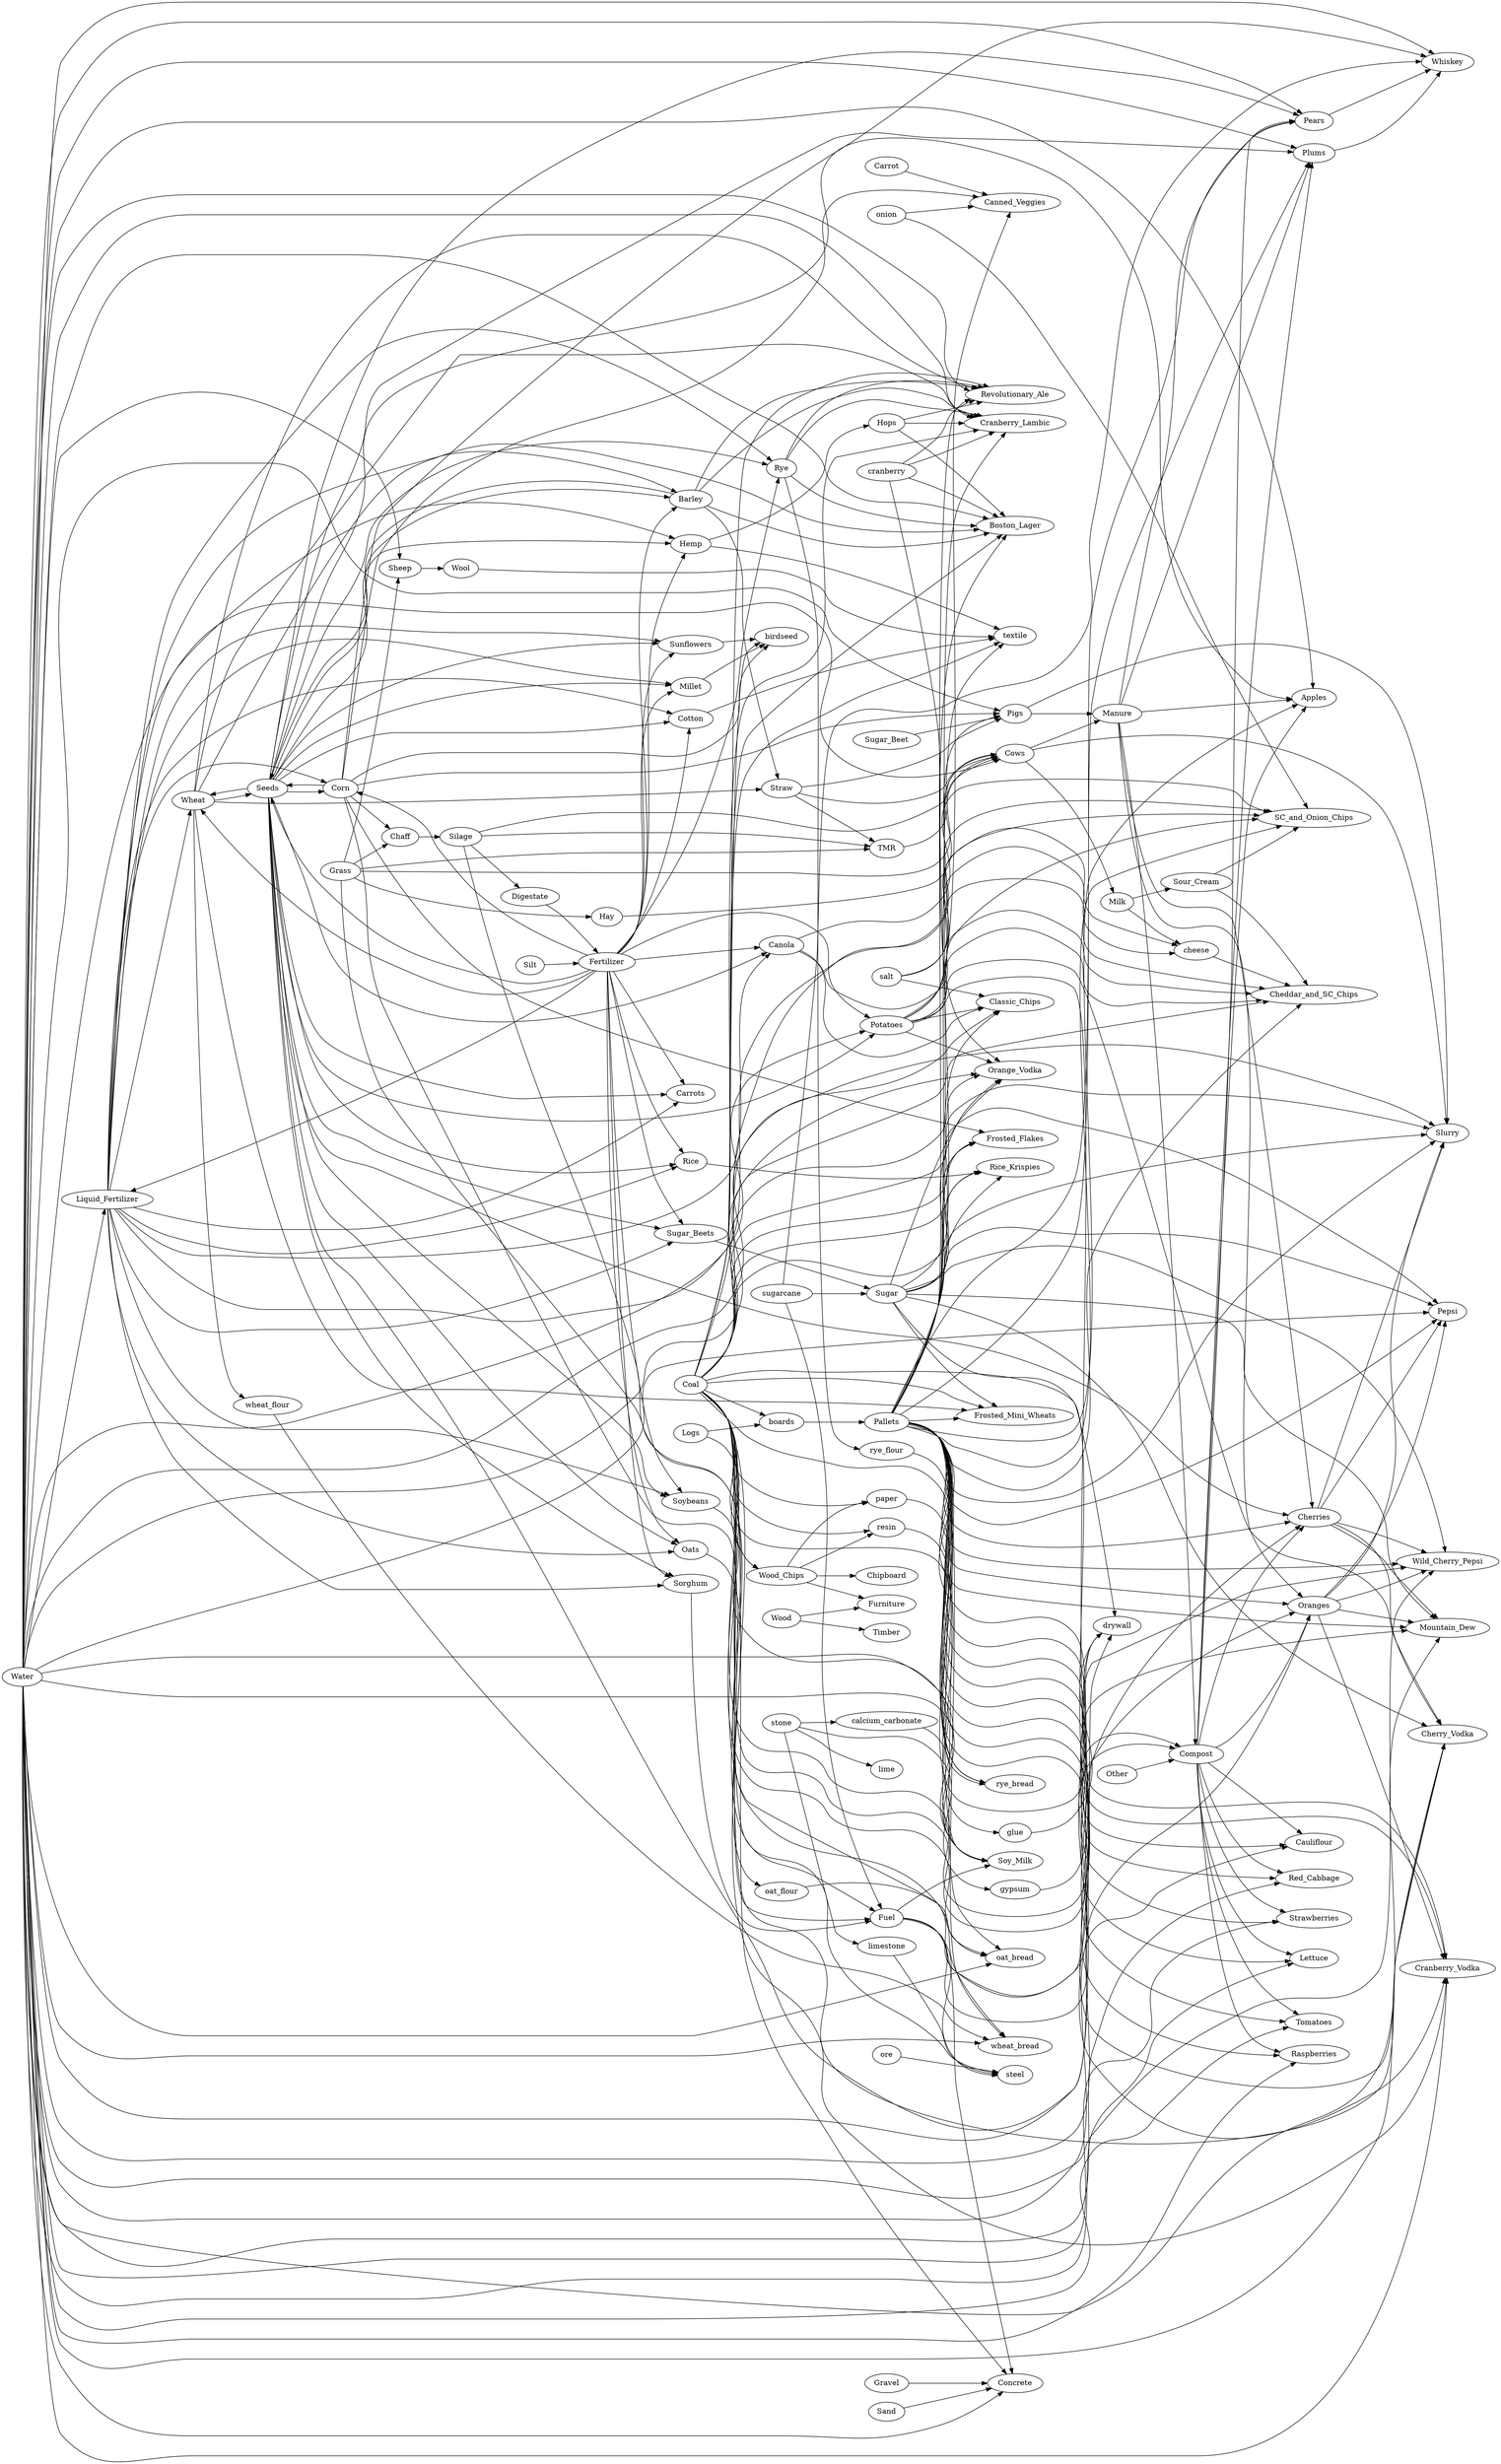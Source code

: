strict digraph pv {
    rankdir=LR;

    // Sheep
    Water       -> Sheep
    Grass       -> Sheep
    Sheep       -> Wool

    // Pigs
    Water       -> Pigs
    Wheat       -> Straw
    Barley      -> Straw
    Straw       -> Pigs
    Pigs        -> Manure
    Pigs        -> Slurry

    Corn        -> Pigs
    Sugar_Beet  -> Pigs
    Potatoes    -> Pigs

    // Cows
    Water       -> Cows
    Wheat       -> Straw
    Barley      -> Straw
    Straw       -> Cows
    Cows        -> Manure
    Cows        -> Slurry
    Cows        -> Milk

    Grass       -> Cows
    Grass       -> Hay
    Hay         -> Cows
    Silage      -> Cows

    Grass       -> TMR
    Silage      -> TMR
    Straw       -> TMR
    TMR         -> Cows

    // Silage
    Grass       -> Chaff
    Corn        -> Chaff

    Chaff       -> Silage
    Silage      -> Digestate
    Silage      -> Fuel

    // Seed Maker
    Wheat       -> Seeds
    Fertilizer  -> Seeds

    Barley      -> Seeds
    Fertilizer  -> Seeds

    Corn        -> Seeds
    Fertilizer  -> Seeds

    // Crops
    Seeds               -> Barley
    Fertilizer          -> Barley
    Liquid_Fertilizer   -> Barley

    Seeds               -> Canola
    Fertilizer          -> Canola
    Liquid_Fertilizer   -> Canola

    Seeds               -> Carrots
    Fertilizer          -> Carrots
    Liquid_Fertilizer   -> Carrots

    Seeds               -> Corn
    Fertilizer          -> Corn
    Liquid_Fertilizer   -> Corn

    Seeds               -> Cotton
    Fertilizer          -> Cotton
    Liquid_Fertilizer   -> Cotton

    Seeds               -> Hemp
    Fertilizer          -> Hemp
    Liquid_Fertilizer   -> Hemp

    Seeds               -> Millet
    Fertilizer          -> Millet
    Liquid_Fertilizer   -> Millet

    Seeds               -> Oats
    Fertilizer          -> Oats
    Liquid_Fertilizer   -> Oats

    Seeds               -> Potatoes
    Fertilizer          -> Potatoes
    Liquid_Fertilizer   -> Potatoes

    Seeds               -> Rice
    Fertilizer          -> Rice
    Liquid_Fertilizer   -> Rice

    Seeds               -> Rye
    Fertilizer          -> Rye
    Liquid_Fertilizer   -> Rye

    Seeds               -> Soybeans
    Fertilizer          -> Soybeans
    Liquid_Fertilizer   -> Soybeans

    Seeds               -> Sorghum
    Fertilizer          -> Sorghum
    Liquid_Fertilizer   -> Sorghum

    Seeds               -> Sugar_Beets
    Fertilizer          -> Sugar_Beets
    Liquid_Fertilizer   -> Sugar_Beets

    Seeds               -> Sunflowers
    Fertilizer          -> Sunflowers
    Liquid_Fertilizer   -> Sunflowers

    Seeds               -> Wheat
    Fertilizer          -> Wheat
    Liquid_Fertilizer   -> Wheat

    // Liquid Fertilizer
    Fertilizer  -> Liquid_Fertilizer
    Water       -> Liquid_Fertilizer

    // Fertilizer
    Silt        -> Fertilizer
    Digestate   -> Fertilizer

    // Orchards
    Seeds       -> Apples
    Water       -> Apples
    Manure      -> Apples
    Compost     -> Apples
    Pallets     -> Apples

    Seeds       -> Cherries
    Water       -> Cherries
    Manure      -> Cherries
    Compost     -> Cherries
    Pallets     -> Cherries

    Seeds       -> Oranges
    Water       -> Oranges
    Manure      -> Oranges
    Compost     -> Oranges
    Pallets     -> Oranges

    Seeds       -> Pears
    Water       -> Pears
    Manure      -> Pears
    Compost     -> Pears
    Pallets     -> Pears

    Seeds       -> Plums
    Water       -> Plums
    Manure      -> Plums
    Compost     -> Plums
    Pallets     -> Plums

    // Greenhouses
    Water       -> Lettuce
    Compost     -> Lettuce
    Pallets     -> Lettuce

    Water       -> Tomatoes
    Compost     -> Tomatoes
    Pallets     -> Tomatoes

    Water       -> Cauliflour
    Compost     -> Cauliflour
    Pallets     -> Cauliflour

    Water       -> Red_Cabbage
    Compost     -> Red_Cabbage
    Pallets     -> Red_Cabbage

    Water       -> Strawberries
    Compost     -> Strawberries
    Pallets     -> Strawberries

    Water       -> Raspberries
    Compost     -> Raspberries
    Pallets     -> Raspberries

    // Compost Place
    Manure      -> Compost
    Fuel        -> Compost

    Grass       -> Compost
    Fuel        -> Compost

    Other       -> Compost
    Fuel        -> Compost

    // Pallet Place
    boards -> Pallets

    // Blackcap Birdseed
    Millet      -> birdseed
    Sunflowers  -> birdseed
    Corn        -> birdseed
    Coal        -> birdseed

    // Grain Mill
    Wheat   -> wheat_flour
    Rye     -> rye_flour
    Oats    -> oat_flour

    // Sugar Refinery
    Sugar_Beets -> Sugar
    sugarcane   -> Sugar

    // Hops and Props
    Hemp        -> Hops

    // Pjevs Concrete
    Sand        -> Concrete
    Gravel      -> Concrete
    Water       -> Concrete

    Sand        -> Concrete
    Gravel      -> Concrete
    Water       -> Concrete
    Coal        -> Concrete

    Sand        -> Concrete
    Gravel      -> Concrete
    Water       -> Concrete
    Fuel        -> Concrete

    // Heartland Bread
    Coal        -> wheat_bread
    Water       -> wheat_bread
    Pallets     -> wheat_bread
    wheat_flour -> wheat_bread

    Coal        -> oat_bread
    Water       -> oat_bread
    Pallets     -> oat_bread
    oat_flour   -> oat_bread

    Coal        -> rye_bread
    Water       -> rye_bread
    Pallets     -> rye_bread
    rye_flour   -> rye_bread

    // Cogent Forest Products
    Wood_Chips  -> paper
    Coal        -> paper

    Wood_Chips  -> resin
    Coal        -> resin

    Logs        -> boards
    Logs        -> Wood_Chips
    Coal        -> boards
    Coal        -> Wood_Chips

    // Sam Adams
    Coal        -> Boston_Lager
    Wheat       -> Boston_Lager
    Barley      -> Boston_Lager
    Hops        -> Boston_Lager
    cranberry   -> Boston_Lager
    Rye         -> Boston_Lager
    Water       -> Boston_Lager
    Pallets     -> Boston_Lager

    Coal        -> Revolutionary_Ale
    Wheat       -> Revolutionary_Ale
    Barley      -> Revolutionary_Ale
    Hops        -> Revolutionary_Ale
    cranberry   -> Revolutionary_Ale
    Rye         -> Revolutionary_Ale
    Water       -> Revolutionary_Ale
    Pallets     -> Revolutionary_Ale

    Coal        -> Cranberry_Lambic
    Wheat       -> Cranberry_Lambic
    Barley      -> Cranberry_Lambic
    Hops        -> Cranberry_Lambic
    cranberry   -> Cranberry_Lambic
    Rye         -> Cranberry_Lambic
    Water       -> Cranberry_Lambic
    Pallets     -> Cranberry_Lambic

    // Kellogs
    Coal        -> Frosted_Mini_Wheats
    Wheat       -> Frosted_Mini_Wheats
    Sugar       -> Frosted_Mini_Wheats
    Pallets     -> Frosted_Mini_Wheats

    Coal        -> Frosted_Flakes
    Corn        -> Frosted_Flakes
    Sugar       -> Frosted_Flakes
    Pallets     -> Frosted_Flakes

    Coal        -> Rice_Krispies
    Rice        -> Rice_Krispies
    Sugar       -> Rice_Krispies
    Pallets     -> Rice_Krispies

    // Frito Lay
    Coal        -> Classic_Chips
    Potatoes    -> Classic_Chips
    Canola      -> Classic_Chips
    salt        -> Classic_Chips
    Pallets     -> Classic_Chips

    Coal        -> Cheddar_and_SC_Chips
    Potatoes    -> Cheddar_and_SC_Chips
    Canola      -> Cheddar_and_SC_Chips
    salt        -> Cheddar_and_SC_Chips
    cheese      -> Cheddar_and_SC_Chips
    Sour_Cream  -> Cheddar_and_SC_Chips
    Pallets     -> Cheddar_and_SC_Chips

    Coal        -> SC_and_Onion_Chips
    Potatoes    -> SC_and_Onion_Chips
    Canola      -> SC_and_Onion_Chips
    onion       -> SC_and_Onion_Chips
    salt        -> SC_and_Onion_Chips
    Sour_Cream  -> SC_and_Onion_Chips
    Pallets     -> SC_and_Onion_Chips

    // National Gypsum
    Coal        -> drywall
    glue        -> drywall
    paper       -> drywall
    gypsum      -> drywall
    Fuel        -> drywall

    // Pepsi
    Coal        -> Pepsi
    Sugar       -> Pepsi
    Cherries    -> Pepsi
    Oranges     -> Pepsi
    Water       -> Pepsi
    Pallets     -> Pepsi

    Coal        -> Wild_Cherry_Pepsi
    Sugar       -> Wild_Cherry_Pepsi
    Cherries    -> Wild_Cherry_Pepsi
    Oranges     -> Wild_Cherry_Pepsi
    Water       -> Wild_Cherry_Pepsi
    Pallets     -> Wild_Cherry_Pepsi

    Coal        -> Mountain_Dew
    Sugar       -> Mountain_Dew
    Cherries    -> Mountain_Dew
    Oranges     -> Mountain_Dew
    Water       -> Mountain_Dew
    Pallets     -> Mountain_Dew

    Coal        -> Slurry
    Sugar       -> Slurry
    Cherries    -> Slurry
    Oranges     -> Slurry
    Water       -> Slurry
    Pallets     -> Slurry

    // F.M. Textile
    Cotton      -> textile
    Hemp        -> textile
    Coal        -> textile
    Wool        -> textile
    Pallets     -> textile

    // User Glue
    resin       -> glue

    // Smirnoff
    Coal        -> Cherry_Vodka
    Potatoes    -> Cherry_Vodka
    Sugar       -> Cherry_Vodka
    Cherries    -> Cherry_Vodka
    Water       -> Cherry_Vodka
    Pallets     -> Cherry_Vodka

    Coal        -> Orange_Vodka
    Potatoes    -> Orange_Vodka
    Sugar       -> Orange_Vodka
    cranberry   -> Orange_Vodka
    Water       -> Orange_Vodka
    Pallets     -> Orange_Vodka

    Coal        -> Cranberry_Vodka
    Potatoes    -> Cranberry_Vodka
    Sugar       -> Cranberry_Vodka
    Oranges     -> Cranberry_Vodka
    Water       -> Cranberry_Vodka
    Pallets     -> Cranberry_Vodka

    // Silk Soymilk
    Coal        -> Soy_Milk
    Soybeans    -> Soy_Milk
    calcium_carbonate -> Soy_Milk
    Water       -> Soy_Milk
    Fuel        -> Soy_Milk
    Pallets     -> Soy_Milk

    // Shell Fuel
    Sorghum     -> Fuel
    sugarcane   -> Fuel
    Corn        -> Fuel

    // Borden Dairy
    Milk        -> cheese
    Water       -> cheese
    salt        -> cheese

    Milk        -> Sour_Cream

    // Stone Processing
    stone       -> lime
    stone       -> limestone
    stone       -> calcium_carbonate
    stone       -> gypsum

    // Popcorn Suttons
    Water       -> Whiskey
    Pears       -> Whiskey
    Plums       -> Whiskey
    sugarcane   -> Whiskey
    Corn        -> Whiskey

    // Krystal Steel
    ore         -> steel
    limestone   -> steel
    Coal        -> steel
    Fuel        -> steel

    // Furniture Factory
    Wood_Chips  -> Chipboard

    Wood        -> Timber

    Wood_Chips  -> Furniture
    Wood        -> Furniture

    // Delmonte
    Potatoes    -> Canned_Veggies
    Corn        -> Canned_Veggies
    onion       -> Canned_Veggies
    Carrot      -> Canned_Veggies
}
